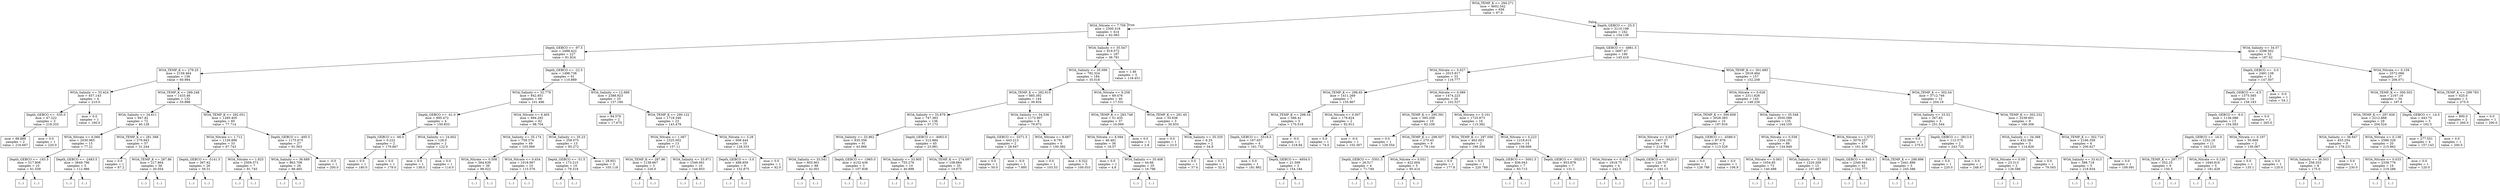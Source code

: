 digraph Tree {
node [shape=box] ;
0 [label="WOA_TEMP_K <= 294.271\nmse = 4602.542\nsamples = 656\nvalue = 97.0"] ;
1 [label="WOA_Nitrate <= 7.709\nmse = 2300.318\nsamples = 414\nvalue = 62.083"] ;
0 -> 1 [labeldistance=2.5, labelangle=45, headlabel="True"] ;
2 [label="Depth_GEBCO <= -97.5\nmse = 2488.422\nsamples = 227\nvalue = 81.824"] ;
1 -> 2 ;
3 [label="WOA_TEMP_K <= 279.25\nmse = 2159.464\nsamples = 136\nvalue = 60.984"] ;
2 -> 3 ;
4 [label="WOA_Salinity <= 33.424\nmse = 457.143\nsamples = 4\nvalue = 210.0"] ;
3 -> 4 ;
5 [label="Depth_GEBCO <= -535.0\nmse = 47.222\nsamples = 3\nvalue = 218.333"] ;
4 -> 5 ;
6 [label="mse = 88.889\nsamples = 2\nvalue = 216.667"] ;
5 -> 6 ;
7 [label="mse = 0.0\nsamples = 1\nvalue = 220.0"] ;
5 -> 7 ;
8 [label="mse = 0.0\nsamples = 1\nvalue = 160.0"] ;
4 -> 8 ;
9 [label="WOA_TEMP_K <= 289.248\nmse = 1433.46\nsamples = 132\nvalue = 55.896"] ;
3 -> 9 ;
10 [label="WOA_Salinity <= 34.611\nmse = 947.82\nsamples = 72\nvalue = 40.128"] ;
9 -> 10 ;
11 [label="WOA_Nitrate <= 6.066\nmse = 2030.965\nsamples = 15\nvalue = 77.21"] ;
10 -> 11 ;
12 [label="Depth_GEBCO <= -183.5\nmse = 517.808\nsamples = 10\nvalue = 61.559"] ;
11 -> 12 ;
13 [label="(...)"] ;
12 -> 13 ;
26 [label="(...)"] ;
12 -> 26 ;
27 [label="Depth_GEBCO <= -2483.5\nmse = 3649.796\nsamples = 5\nvalue = 112.986"] ;
11 -> 27 ;
28 [label="(...)"] ;
27 -> 28 ;
29 [label="(...)"] ;
27 -> 29 ;
36 [label="WOA_TEMP_K <= 281.568\nmse = 279.943\nsamples = 57\nvalue = 31.244"] ;
10 -> 36 ;
37 [label="mse = 0.0\nsamples = 1\nvalue = 87.2"] ;
36 -> 37 ;
38 [label="WOA_TEMP_K <= 287.86\nmse = 217.864\nsamples = 56\nvalue = 30.054"] ;
36 -> 38 ;
39 [label="(...)"] ;
38 -> 39 ;
104 [label="(...)"] ;
38 -> 104 ;
119 [label="WOA_TEMP_K <= 292.051\nmse = 1285.405\nsamples = 60\nvalue = 77.714"] ;
9 -> 119 ;
120 [label="WOA_Nitrate <= 1.712\nmse = 1126.896\nsamples = 33\nvalue = 67.743"] ;
119 -> 120 ;
121 [label="Depth_GEBCO <= -5141.5\nmse = 367.62\nsamples = 26\nvalue = 59.31"] ;
120 -> 121 ;
122 [label="(...)"] ;
121 -> 122 ;
129 [label="(...)"] ;
121 -> 129 ;
168 [label="WOA_Nitrate <= 1.825\nmse = 2509.373\nsamples = 7\nvalue = 91.745"] ;
120 -> 168 ;
169 [label="(...)"] ;
168 -> 169 ;
170 [label="(...)"] ;
168 -> 170 ;
181 [label="Depth_GEBCO <= -495.5\nmse = 1175.675\nsamples = 27\nvalue = 91.563"] ;
119 -> 181 ;
182 [label="WOA_Salinity <= 36.689\nmse = 863.708\nsamples = 26\nvalue = 88.465"] ;
181 -> 182 ;
183 [label="(...)"] ;
182 -> 183 ;
226 [label="(...)"] ;
182 -> 226 ;
233 [label="mse = -0.0\nsamples = 1\nvalue = 200.0"] ;
181 -> 233 ;
234 [label="Depth_GEBCO <= -22.5\nmse = 1496.738\nsamples = 91\nvalue = 110.889"] ;
2 -> 234 ;
235 [label="WOA_Salinity <= 32.779\nmse = 842.851\nsamples = 66\nvalue = 101.496"] ;
234 -> 235 ;
236 [label="Depth_GEBCO <= -41.0\nmse = 895.472\nsamples = 4\nvalue = 150.833"] ;
235 -> 236 ;
237 [label="Depth_GEBCO <= -66.0\nmse = 0.222\nsamples = 2\nvalue = 179.667"] ;
236 -> 237 ;
238 [label="mse = 0.0\nsamples = 1\nvalue = 180.0"] ;
237 -> 238 ;
239 [label="mse = 0.0\nsamples = 1\nvalue = 179.0"] ;
237 -> 239 ;
240 [label="WOA_Salinity <= 24.602\nmse = 128.0\nsamples = 2\nvalue = 122.0"] ;
236 -> 240 ;
241 [label="mse = 0.0\nsamples = 1\nvalue = 138.0"] ;
240 -> 241 ;
242 [label="mse = 0.0\nsamples = 1\nvalue = 114.0"] ;
240 -> 242 ;
243 [label="WOA_Nitrate <= 6.405\nmse = 694.292\nsamples = 62\nvalue = 98.704"] ;
235 -> 243 ;
244 [label="WOA_Salinity <= 35.174\nmse = 758.374\nsamples = 49\nvalue = 103.069"] ;
243 -> 244 ;
245 [label="WOA_Nitrate <= 0.508\nmse = 564.639\nsamples = 39\nvalue = 98.022"] ;
244 -> 245 ;
246 [label="(...)"] ;
245 -> 246 ;
255 [label="(...)"] ;
245 -> 255 ;
320 [label="WOA_Nitrate <= 0.454\nmse = 1018.967\nsamples = 10\nvalue = 115.576"] ;
244 -> 320 ;
321 [label="(...)"] ;
320 -> 321 ;
328 [label="(...)"] ;
320 -> 328 ;
329 [label="WOA_Salinity <= 35.23\nmse = 258.075\nsamples = 13\nvalue = 85.272"] ;
243 -> 329 ;
330 [label="Depth_GEBCO <= -51.5\nmse = 173.215\nsamples = 10\nvalue = 79.318"] ;
329 -> 330 ;
331 [label="(...)"] ;
330 -> 331 ;
336 [label="(...)"] ;
330 -> 336 ;
341 [label="mse = 28.951\nsamples = 3\nvalue = 105.118"] ;
329 -> 341 ;
342 [label="WOA_Salinity <= 12.689\nmse = 2388.923\nsamples = 25\nvalue = 137.189"] ;
234 -> 342 ;
343 [label="mse = 94.576\nsamples = 2\nvalue = 17.675"] ;
342 -> 343 ;
344 [label="WOA_TEMP_K <= 290.122\nmse = 1718.346\nsamples = 23\nvalue = 143.479"] ;
342 -> 344 ;
345 [label="WOA_Nitrate <= 1.067\nmse = 2325.002\nsamples = 13\nvalue = 157.11"] ;
344 -> 345 ;
346 [label="WOA_TEMP_K <= 287.96\nmse = 1138.667\nsamples = 3\nvalue = 226.0"] ;
345 -> 346 ;
347 [label="(...)"] ;
346 -> 347 ;
348 [label="(...)"] ;
346 -> 348 ;
351 [label="WOA_Salinity <= 33.971\nmse = 1549.061\nsamples = 10\nvalue = 144.953"] ;
345 -> 351 ;
352 [label="(...)"] ;
351 -> 352 ;
365 [label="(...)"] ;
351 -> 365 ;
368 [label="WOA_Nitrate <= 3.28\nmse = 608.444\nsamples = 10\nvalue = 128.333"] ;
344 -> 368 ;
369 [label="Depth_GEBCO <= -3.0\nmse = 498.859\nsamples = 9\nvalue = 132.875"] ;
368 -> 369 ;
370 [label="(...)"] ;
369 -> 370 ;
385 [label="(...)"] ;
369 -> 385 ;
386 [label="mse = 0.0\nsamples = 1\nvalue = 92.0"] ;
368 -> 386 ;
387 [label="WOA_Salinity <= 35.547\nmse = 919.572\nsamples = 187\nvalue = 36.781"] ;
1 -> 387 ;
388 [label="WOA_Salinity <= 35.099\nmse = 792.324\nsamples = 184\nvalue = 35.018"] ;
387 -> 388 ;
389 [label="WOA_TEMP_K <= 282.915\nmse = 885.392\nsamples = 144\nvalue = 39.934"] ;
388 -> 389 ;
390 [label="WOA_Salinity <= 33.879\nmse = 747.383\nsamples = 136\nvalue = 37.173"] ;
389 -> 390 ;
391 [label="WOA_Salinity <= 33.862\nmse = 835.356\nsamples = 91\nvalue = 43.966"] ;
390 -> 391 ;
392 [label="WOA_Salinity <= 33.541\nmse = 603.901\nsamples = 88\nvalue = 42.001"] ;
391 -> 392 ;
393 [label="(...)"] ;
392 -> 393 ;
430 [label="(...)"] ;
392 -> 430 ;
511 [label="Depth_GEBCO <= -1965.0\nmse = 4152.436\nsamples = 3\nvalue = 107.838"] ;
391 -> 511 ;
512 [label="(...)"] ;
511 -> 512 ;
513 [label="(...)"] ;
511 -> 513 ;
516 [label="Depth_GEBCO <= -4063.0\nmse = 312.884\nsamples = 45\nvalue = 23.981"] ;
390 -> 516 ;
517 [label="WOA_Salinity <= 33.905\nmse = 755.276\nsamples = 10\nvalue = 40.898"] ;
516 -> 517 ;
518 [label="(...)"] ;
517 -> 518 ;
519 [label="(...)"] ;
517 -> 519 ;
534 [label="WOA_TEMP_K <= 274.097\nmse = 108.884\nsamples = 35\nvalue = 19.675"] ;
516 -> 534 ;
535 [label="(...)"] ;
534 -> 535 ;
546 [label="(...)"] ;
534 -> 546 ;
597 [label="WOA_Salinity <= 34.536\nmse = 1172.907\nsamples = 8\nvalue = 79.972"] ;
389 -> 597 ;
598 [label="Depth_GEBCO <= -5371.5\nmse = 443.213\nsamples = 2\nvalue = 28.947"] ;
597 -> 598 ;
599 [label="mse = 0.0\nsamples = 1\nvalue = 50.0"] ;
598 -> 599 ;
600 [label="mse = -0.0\nsamples = 1\nvalue = 7.895"] ;
598 -> 600 ;
601 [label="WOA_Nitrate <= 8.687\nmse = 6.791\nsamples = 6\nvalue = 100.382"] ;
597 -> 601 ;
602 [label="mse = 0.0\nsamples = 1\nvalue = 103.53"] ;
601 -> 602 ;
603 [label="mse = 6.322\nsamples = 5\nvalue = 100.033"] ;
601 -> 603 ;
604 [label="WOA_Nitrate <= 9.258\nmse = 69.476\nsamples = 40\nvalue = 17.531"] ;
388 -> 604 ;
605 [label="WOA_TEMP_K <= 283.748\nmse = 51.435\nsamples = 37\nvalue = 16.069"] ;
604 -> 605 ;
606 [label="WOA_Nitrate <= 8.094\nmse = 46.481\nsamples = 36\nvalue = 16.57"] ;
605 -> 606 ;
607 [label="mse = 0.0\nsamples = 1\nvalue = 4.8"] ;
606 -> 607 ;
608 [label="WOA_Salinity <= 35.406\nmse = 44.66\nsamples = 35\nvalue = 16.796"] ;
606 -> 608 ;
609 [label="(...)"] ;
608 -> 609 ;
634 [label="(...)"] ;
608 -> 634 ;
637 [label="mse = 0.0\nsamples = 1\nvalue = 2.8"] ;
605 -> 637 ;
638 [label="WOA_TEMP_K <= 281.45\nmse = 35.636\nsamples = 3\nvalue = 30.933"] ;
604 -> 638 ;
639 [label="mse = 0.0\nsamples = 1\nvalue = 23.0"] ;
638 -> 639 ;
640 [label="WOA_Salinity <= 35.335\nmse = 6.25\nsamples = 2\nvalue = 34.9"] ;
638 -> 640 ;
641 [label="mse = 0.0\nsamples = 1\nvalue = 37.4"] ;
640 -> 641 ;
642 [label="mse = 0.0\nsamples = 1\nvalue = 32.4"] ;
640 -> 642 ;
643 [label="mse = 1.46\nsamples = 3\nvalue = 118.451"] ;
387 -> 643 ;
644 [label="Depth_GEBCO <= -25.5\nmse = 3110.198\nsamples = 242\nvalue = 154.136"] ;
0 -> 644 [labeldistance=2.5, labelangle=-45, headlabel="False"] ;
645 [label="Depth_GEBCO <= -4861.5\nmse = 2697.47\nsamples = 190\nvalue = 145.416"] ;
644 -> 645 ;
646 [label="WOA_Nitrate <= 0.027\nmse = 2015.917\nsamples = 33\nvalue = 116.777"] ;
645 -> 646 ;
647 [label="WOA_TEMP_K <= 298.65\nmse = 1411.269\nsamples = 7\nvalue = 155.967"] ;
646 -> 647 ;
648 [label="WOA_TEMP_K <= 298.34\nmse = 566.41\nsamples = 5\nvalue = 170.518"] ;
647 -> 648 ;
649 [label="Depth_GEBCO <= -5518.5\nmse = 167.657\nsamples = 4\nvalue = 161.732"] ;
648 -> 649 ;
650 [label="mse = 0.0\nsamples = 1\nvalue = 181.862"] ;
649 -> 650 ;
651 [label="Depth_GEBCO <= -4954.0\nmse = 21.599\nsamples = 3\nvalue = 154.184"] ;
649 -> 651 ;
652 [label="(...)"] ;
651 -> 652 ;
655 [label="(...)"] ;
651 -> 655 ;
656 [label="mse = -0.0\nsamples = 1\nvalue = 218.84"] ;
648 -> 656 ;
657 [label="WOA_Nitrate <= 0.007\nmse = 178.824\nsamples = 2\nvalue = 92.912"] ;
647 -> 657 ;
658 [label="mse = 0.0\nsamples = 1\nvalue = 74.0"] ;
657 -> 658 ;
659 [label="mse = -0.0\nsamples = 1\nvalue = 102.367"] ;
657 -> 659 ;
660 [label="WOA_Nitrate <= 0.089\nmse = 1474.223\nsamples = 26\nvalue = 102.527"] ;
646 -> 660 ;
661 [label="WOA_TEMP_K <= 295.391\nmse = 395.208\nsamples = 10\nvalue = 82.109"] ;
660 -> 661 ;
662 [label="mse = 0.0\nsamples = 1\nvalue = 129.554"] ;
661 -> 662 ;
663 [label="WOA_TEMP_K <= 298.507\nmse = 270.43\nsamples = 9\nvalue = 79.144"] ;
661 -> 663 ;
664 [label="Depth_GEBCO <= -5501.5\nmse = 26.517\nsamples = 4\nvalue = 71.749"] ;
663 -> 664 ;
665 [label="(...)"] ;
664 -> 665 ;
668 [label="(...)"] ;
664 -> 668 ;
671 [label="WOA_Nitrate <= 0.051\nmse = 422.004\nsamples = 5\nvalue = 95.414"] ;
663 -> 671 ;
672 [label="(...)"] ;
671 -> 672 ;
677 [label="(...)"] ;
671 -> 677 ;
680 [label="WOA_Nitrate <= 0.101\nmse = 1725.873\nsamples = 16\nvalue = 115.382"] ;
660 -> 680 ;
681 [label="WOA_TEMP_K <= 297.056\nmse = 462.003\nsamples = 2\nvalue = 199.294"] ;
680 -> 681 ;
682 [label="mse = 0.0\nsamples = 1\nvalue = 177.8"] ;
681 -> 682 ;
683 [label="mse = 0.0\nsamples = 1\nvalue = 220.789"] ;
681 -> 683 ;
684 [label="WOA_Nitrate <= 0.223\nmse = 1218.615\nsamples = 14\nvalue = 108.669"] ;
680 -> 684 ;
685 [label="Depth_GEBCO <= -5001.5\nmse = 836.043\nsamples = 7\nvalue = 93.715"] ;
684 -> 685 ;
686 [label="(...)"] ;
685 -> 686 ;
693 [label="(...)"] ;
685 -> 693 ;
698 [label="Depth_GEBCO <= -5025.5\nmse = 953.878\nsamples = 7\nvalue = 131.1"] ;
684 -> 698 ;
699 [label="(...)"] ;
698 -> 699 ;
708 [label="(...)"] ;
698 -> 708 ;
709 [label="WOA_TEMP_K <= 301.685\nmse = 2618.464\nsamples = 157\nvalue = 152.208"] ;
645 -> 709 ;
710 [label="WOA_Nitrate <= 0.028\nmse = 2311.826\nsamples = 145\nvalue = 148.226"] ;
709 -> 710 ;
711 [label="WOA_TEMP_K <= 300.609\nmse = 3028.383\nsamples = 10\nvalue = 197.916"] ;
710 -> 711 ;
712 [label="WOA_Nitrate <= 0.027\nmse = 1907.37\nsamples = 8\nvalue = 214.794"] ;
711 -> 712 ;
713 [label="WOA_Nitrate <= 0.021\nmse = 1818.75\nsamples = 4\nvalue = 242.5"] ;
712 -> 713 ;
714 [label="(...)"] ;
713 -> 714 ;
715 [label="(...)"] ;
713 -> 715 ;
718 [label="Depth_GEBCO <= -3420.0\nmse = 128.757\nsamples = 4\nvalue = 183.13"] ;
712 -> 718 ;
719 [label="(...)"] ;
718 -> 719 ;
720 [label="(...)"] ;
718 -> 720 ;
721 [label="Depth_GEBCO <= -4589.0\nmse = 87.876\nsamples = 2\nvalue = 113.529"] ;
711 -> 721 ;
722 [label="mse = 0.0\nsamples = 1\nvalue = 126.786"] ;
721 -> 722 ;
723 [label="mse = 0.0\nsamples = 1\nvalue = 106.9"] ;
721 -> 723 ;
724 [label="WOA_Salinity <= 35.548\nmse = 2030.589\nsamples = 135\nvalue = 144.105"] ;
710 -> 724 ;
725 [label="WOA_Nitrate <= 0.558\nmse = 1234.191\nsamples = 88\nvalue = 134.949"] ;
724 -> 725 ;
726 [label="WOA_Nitrate <= 0.063\nmse = 1054.85\nsamples = 73\nvalue = 140.498"] ;
725 -> 726 ;
727 [label="(...)"] ;
726 -> 727 ;
734 [label="(...)"] ;
726 -> 734 ;
845 [label="WOA_Salinity <= 33.603\nmse = 1220.269\nsamples = 15\nvalue = 107.667"] ;
725 -> 845 ;
846 [label="(...)"] ;
845 -> 846 ;
859 [label="(...)"] ;
845 -> 859 ;
872 [label="WOA_Nitrate <= 1.573\nmse = 3079.257\nsamples = 47\nvalue = 161.439"] ;
724 -> 872 ;
873 [label="Depth_GEBCO <= -845.5\nmse = 2340.941\nsamples = 42\nvalue = 152.777"] ;
872 -> 873 ;
874 [label="(...)"] ;
873 -> 874 ;
927 [label="(...)"] ;
873 -> 927 ;
938 [label="WOA_TEMP_K <= 298.896\nmse = 2441.896\nsamples = 5\nvalue = 245.586"] ;
872 -> 938 ;
939 [label="(...)"] ;
938 -> 939 ;
944 [label="(...)"] ;
938 -> 944 ;
947 [label="WOA_TEMP_K <= 302.04\nmse = 3712.746\nsamples = 12\nvalue = 204.19"] ;
709 -> 947 ;
948 [label="WOA_Salinity <= 33.52\nmse = 267.83\nsamples = 3\nvalue = 251.544"] ;
947 -> 948 ;
949 [label="mse = 0.0\nsamples = 1\nvalue = 275.0"] ;
948 -> 949 ;
950 [label="Depth_GEBCO <= -3813.0\nmse = 112.575\nsamples = 2\nvalue = 243.725"] ;
948 -> 950 ;
951 [label="mse = 0.0\nsamples = 1\nvalue = 220.0"] ;
950 -> 951 ;
952 [label="mse = 0.0\nsamples = 1\nvalue = 248.47"] ;
950 -> 952 ;
953 [label="WOA_TEMP_K <= 302.232\nmse = 3239.601\nsamples = 9\nvalue = 166.306"] ;
947 -> 953 ;
954 [label="WOA_Salinity <= 34.368\nmse = 432.384\nsamples = 3\nvalue = 114.826"] ;
953 -> 954 ;
955 [label="WOA_Nitrate <= 0.09\nmse = 23.313\nsamples = 2\nvalue = 126.586"] ;
954 -> 955 ;
956 [label="(...)"] ;
955 -> 956 ;
957 [label="(...)"] ;
955 -> 957 ;
958 [label="mse = 0.0\nsamples = 1\nvalue = 79.545"] ;
954 -> 958 ;
959 [label="WOA_TEMP_K <= 302.716\nmse = 2166.358\nsamples = 6\nvalue = 200.627"] ;
953 -> 959 ;
960 [label="WOA_Salinity <= 33.413\nmse = 588.718\nsamples = 5\nvalue = 218.934"] ;
959 -> 960 ;
961 [label="(...)"] ;
960 -> 961 ;
964 [label="(...)"] ;
960 -> 964 ;
967 [label="mse = 0.0\nsamples = 1\nvalue = 109.091"] ;
959 -> 967 ;
968 [label="WOA_Salinity <= 34.57\nmse = 3298.502\nsamples = 52\nvalue = 187.02"] ;
644 -> 968 ;
969 [label="Depth_GEBCO <= -3.0\nmse = 2491.138\nsamples = 15\nvalue = 147.507"] ;
968 -> 969 ;
970 [label="Depth_GEBCO <= -4.5\nmse = 1575.585\nsamples = 14\nvalue = 159.183"] ;
969 -> 970 ;
971 [label="Depth_GEBCO <= -9.0\nmse = 1136.088\nsamples = 13\nvalue = 154.583"] ;
970 -> 971 ;
972 [label="Depth_GEBCO <= -16.0\nmse = 1232.18\nsamples = 11\nvalue = 163.235"] ;
971 -> 972 ;
973 [label="WOA_TEMP_K <= 297.77\nmse = 552.25\nsamples = 6\nvalue = 150.5"] ;
972 -> 973 ;
974 [label="(...)"] ;
973 -> 974 ;
975 [label="(...)"] ;
973 -> 975 ;
980 [label="WOA_Nitrate <= 0.126\nmse = 1640.816\nsamples = 5\nvalue = 181.429"] ;
972 -> 980 ;
981 [label="(...)"] ;
980 -> 981 ;
982 [label="(...)"] ;
980 -> 982 ;
985 [label="WOA_Nitrate <= 0.197\nmse = 50.669\nsamples = 2\nvalue = 130.067"] ;
971 -> 985 ;
986 [label="mse = 0.0\nsamples = 1\nvalue = 135.1"] ;
985 -> 986 ;
987 [label="mse = 0.0\nsamples = 1\nvalue = 120.0"] ;
985 -> 987 ;
988 [label="mse = 0.0\nsamples = 1\nvalue = 265.0"] ;
970 -> 988 ;
989 [label="mse = -0.0\nsamples = 1\nvalue = 54.1"] ;
969 -> 989 ;
990 [label="WOA_Nitrate <= 0.159\nmse = 2572.066\nsamples = 37\nvalue = 206.071"] ;
968 -> 990 ;
991 [label="WOA_TEMP_K <= 300.503\nmse = 2167.16\nsamples = 34\nvalue = 197.8"] ;
990 -> 991 ;
992 [label="WOA_TEMP_K <= 297.926\nmse = 2212.868\nsamples = 29\nvalue = 204.524"] ;
991 -> 992 ;
993 [label="WOA_Salinity <= 36.647\nmse = 453.254\nsamples = 9\nvalue = 179.231"] ;
992 -> 993 ;
994 [label="WOA_Salinity <= 36.503\nmse = 258.333\nsamples = 8\nvalue = 175.0"] ;
993 -> 994 ;
995 [label="(...)"] ;
994 -> 995 ;
998 [label="(...)"] ;
994 -> 998 ;
1001 [label="mse = 0.0\nsamples = 1\nvalue = 230.0"] ;
993 -> 1001 ;
1002 [label="WOA_Nitrate <= 0.138\nmse = 2586.326\nsamples = 20\nvalue = 215.862"] ;
992 -> 1002 ;
1003 [label="WOA_Nitrate <= 0.033\nmse = 2338.776\nsamples = 19\nvalue = 219.286"] ;
1002 -> 1003 ;
1004 [label="(...)"] ;
1003 -> 1004 ;
1007 [label="(...)"] ;
1003 -> 1007 ;
1016 [label="mse = 0.0\nsamples = 1\nvalue = 120.0"] ;
1002 -> 1016 ;
1017 [label="Depth_GEBCO <= -14.5\nmse = 443.75\nsamples = 5\nvalue = 162.5"] ;
991 -> 1017 ;
1018 [label="mse = 277.551\nsamples = 4\nvalue = 157.143"] ;
1017 -> 1018 ;
1019 [label="mse = 0.0\nsamples = 1\nvalue = 200.0"] ;
1017 -> 1019 ;
1020 [label="WOA_TEMP_K <= 299.783\nmse = 625.0\nsamples = 3\nvalue = 275.0"] ;
990 -> 1020 ;
1021 [label="mse = 800.0\nsamples = 2\nvalue = 260.0"] ;
1020 -> 1021 ;
1022 [label="mse = 0.0\nsamples = 1\nvalue = 290.0"] ;
1020 -> 1022 ;
}